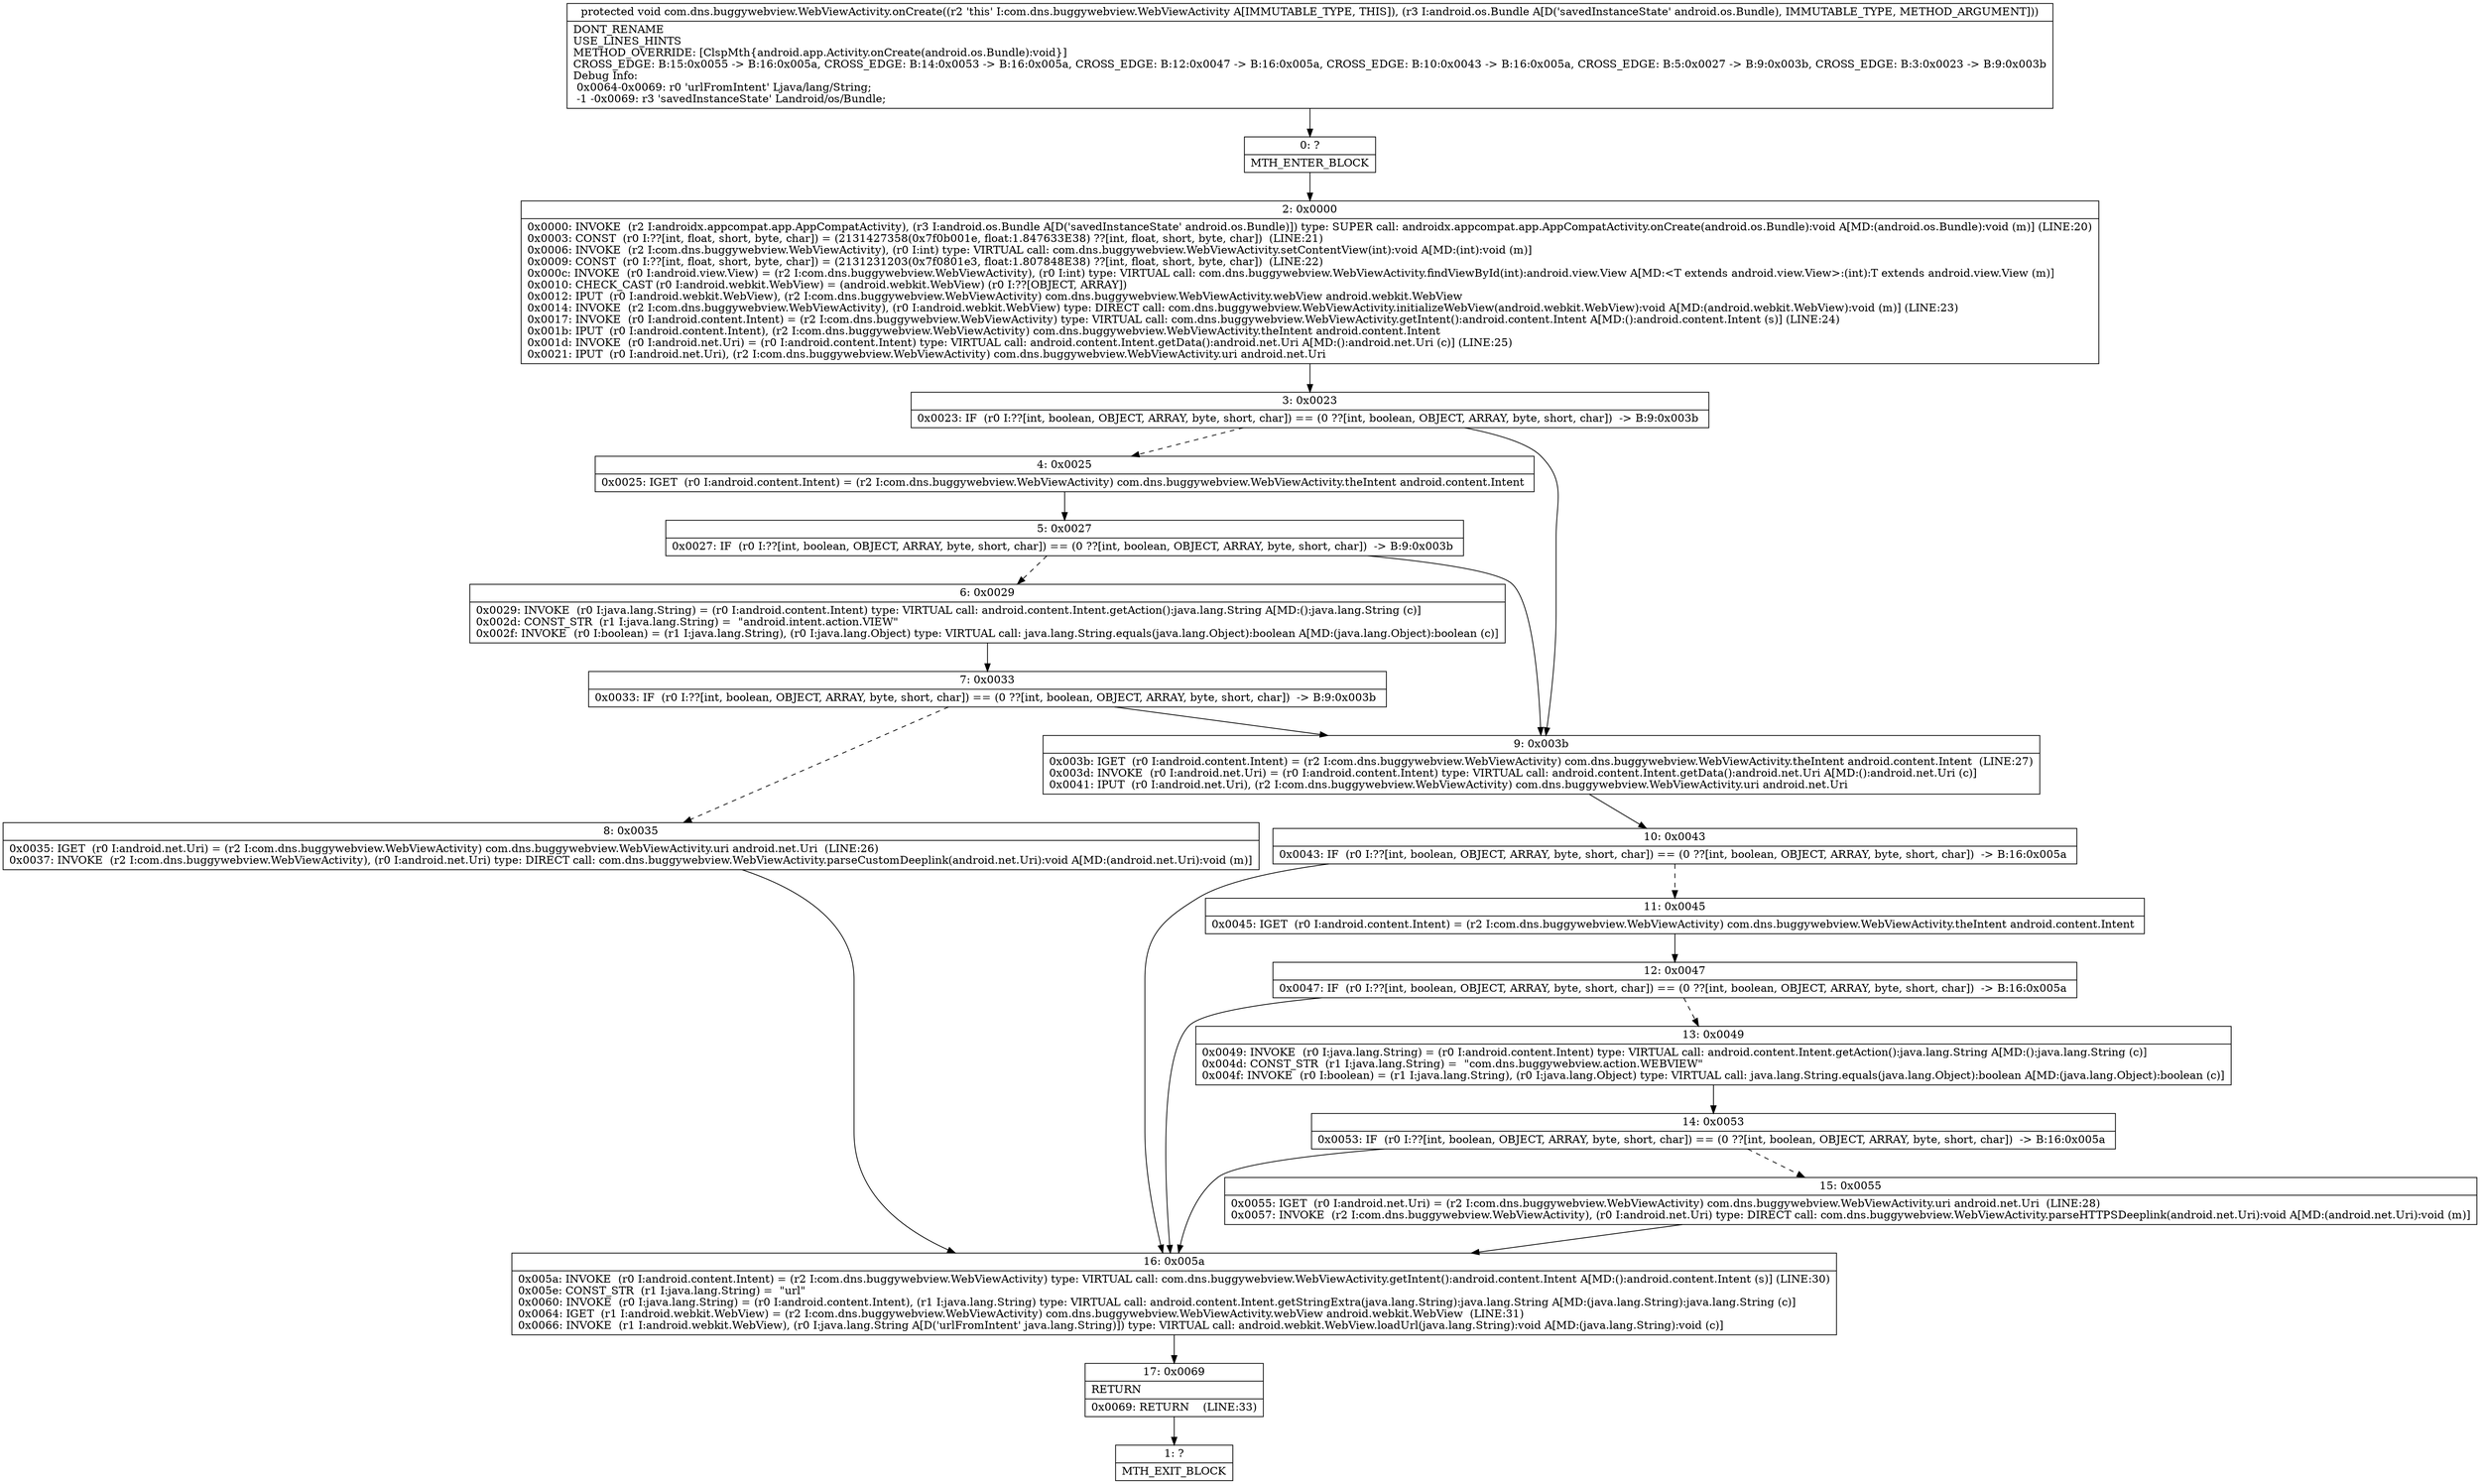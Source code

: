 digraph "CFG forcom.dns.buggywebview.WebViewActivity.onCreate(Landroid\/os\/Bundle;)V" {
Node_0 [shape=record,label="{0\:\ ?|MTH_ENTER_BLOCK\l}"];
Node_2 [shape=record,label="{2\:\ 0x0000|0x0000: INVOKE  (r2 I:androidx.appcompat.app.AppCompatActivity), (r3 I:android.os.Bundle A[D('savedInstanceState' android.os.Bundle)]) type: SUPER call: androidx.appcompat.app.AppCompatActivity.onCreate(android.os.Bundle):void A[MD:(android.os.Bundle):void (m)] (LINE:20)\l0x0003: CONST  (r0 I:??[int, float, short, byte, char]) = (2131427358(0x7f0b001e, float:1.847633E38) ??[int, float, short, byte, char])  (LINE:21)\l0x0006: INVOKE  (r2 I:com.dns.buggywebview.WebViewActivity), (r0 I:int) type: VIRTUAL call: com.dns.buggywebview.WebViewActivity.setContentView(int):void A[MD:(int):void (m)]\l0x0009: CONST  (r0 I:??[int, float, short, byte, char]) = (2131231203(0x7f0801e3, float:1.807848E38) ??[int, float, short, byte, char])  (LINE:22)\l0x000c: INVOKE  (r0 I:android.view.View) = (r2 I:com.dns.buggywebview.WebViewActivity), (r0 I:int) type: VIRTUAL call: com.dns.buggywebview.WebViewActivity.findViewById(int):android.view.View A[MD:\<T extends android.view.View\>:(int):T extends android.view.View (m)]\l0x0010: CHECK_CAST (r0 I:android.webkit.WebView) = (android.webkit.WebView) (r0 I:??[OBJECT, ARRAY]) \l0x0012: IPUT  (r0 I:android.webkit.WebView), (r2 I:com.dns.buggywebview.WebViewActivity) com.dns.buggywebview.WebViewActivity.webView android.webkit.WebView \l0x0014: INVOKE  (r2 I:com.dns.buggywebview.WebViewActivity), (r0 I:android.webkit.WebView) type: DIRECT call: com.dns.buggywebview.WebViewActivity.initializeWebView(android.webkit.WebView):void A[MD:(android.webkit.WebView):void (m)] (LINE:23)\l0x0017: INVOKE  (r0 I:android.content.Intent) = (r2 I:com.dns.buggywebview.WebViewActivity) type: VIRTUAL call: com.dns.buggywebview.WebViewActivity.getIntent():android.content.Intent A[MD:():android.content.Intent (s)] (LINE:24)\l0x001b: IPUT  (r0 I:android.content.Intent), (r2 I:com.dns.buggywebview.WebViewActivity) com.dns.buggywebview.WebViewActivity.theIntent android.content.Intent \l0x001d: INVOKE  (r0 I:android.net.Uri) = (r0 I:android.content.Intent) type: VIRTUAL call: android.content.Intent.getData():android.net.Uri A[MD:():android.net.Uri (c)] (LINE:25)\l0x0021: IPUT  (r0 I:android.net.Uri), (r2 I:com.dns.buggywebview.WebViewActivity) com.dns.buggywebview.WebViewActivity.uri android.net.Uri \l}"];
Node_3 [shape=record,label="{3\:\ 0x0023|0x0023: IF  (r0 I:??[int, boolean, OBJECT, ARRAY, byte, short, char]) == (0 ??[int, boolean, OBJECT, ARRAY, byte, short, char])  \-\> B:9:0x003b \l}"];
Node_4 [shape=record,label="{4\:\ 0x0025|0x0025: IGET  (r0 I:android.content.Intent) = (r2 I:com.dns.buggywebview.WebViewActivity) com.dns.buggywebview.WebViewActivity.theIntent android.content.Intent \l}"];
Node_5 [shape=record,label="{5\:\ 0x0027|0x0027: IF  (r0 I:??[int, boolean, OBJECT, ARRAY, byte, short, char]) == (0 ??[int, boolean, OBJECT, ARRAY, byte, short, char])  \-\> B:9:0x003b \l}"];
Node_6 [shape=record,label="{6\:\ 0x0029|0x0029: INVOKE  (r0 I:java.lang.String) = (r0 I:android.content.Intent) type: VIRTUAL call: android.content.Intent.getAction():java.lang.String A[MD:():java.lang.String (c)]\l0x002d: CONST_STR  (r1 I:java.lang.String) =  \"android.intent.action.VIEW\" \l0x002f: INVOKE  (r0 I:boolean) = (r1 I:java.lang.String), (r0 I:java.lang.Object) type: VIRTUAL call: java.lang.String.equals(java.lang.Object):boolean A[MD:(java.lang.Object):boolean (c)]\l}"];
Node_7 [shape=record,label="{7\:\ 0x0033|0x0033: IF  (r0 I:??[int, boolean, OBJECT, ARRAY, byte, short, char]) == (0 ??[int, boolean, OBJECT, ARRAY, byte, short, char])  \-\> B:9:0x003b \l}"];
Node_8 [shape=record,label="{8\:\ 0x0035|0x0035: IGET  (r0 I:android.net.Uri) = (r2 I:com.dns.buggywebview.WebViewActivity) com.dns.buggywebview.WebViewActivity.uri android.net.Uri  (LINE:26)\l0x0037: INVOKE  (r2 I:com.dns.buggywebview.WebViewActivity), (r0 I:android.net.Uri) type: DIRECT call: com.dns.buggywebview.WebViewActivity.parseCustomDeeplink(android.net.Uri):void A[MD:(android.net.Uri):void (m)]\l}"];
Node_16 [shape=record,label="{16\:\ 0x005a|0x005a: INVOKE  (r0 I:android.content.Intent) = (r2 I:com.dns.buggywebview.WebViewActivity) type: VIRTUAL call: com.dns.buggywebview.WebViewActivity.getIntent():android.content.Intent A[MD:():android.content.Intent (s)] (LINE:30)\l0x005e: CONST_STR  (r1 I:java.lang.String) =  \"url\" \l0x0060: INVOKE  (r0 I:java.lang.String) = (r0 I:android.content.Intent), (r1 I:java.lang.String) type: VIRTUAL call: android.content.Intent.getStringExtra(java.lang.String):java.lang.String A[MD:(java.lang.String):java.lang.String (c)]\l0x0064: IGET  (r1 I:android.webkit.WebView) = (r2 I:com.dns.buggywebview.WebViewActivity) com.dns.buggywebview.WebViewActivity.webView android.webkit.WebView  (LINE:31)\l0x0066: INVOKE  (r1 I:android.webkit.WebView), (r0 I:java.lang.String A[D('urlFromIntent' java.lang.String)]) type: VIRTUAL call: android.webkit.WebView.loadUrl(java.lang.String):void A[MD:(java.lang.String):void (c)]\l}"];
Node_17 [shape=record,label="{17\:\ 0x0069|RETURN\l|0x0069: RETURN    (LINE:33)\l}"];
Node_1 [shape=record,label="{1\:\ ?|MTH_EXIT_BLOCK\l}"];
Node_9 [shape=record,label="{9\:\ 0x003b|0x003b: IGET  (r0 I:android.content.Intent) = (r2 I:com.dns.buggywebview.WebViewActivity) com.dns.buggywebview.WebViewActivity.theIntent android.content.Intent  (LINE:27)\l0x003d: INVOKE  (r0 I:android.net.Uri) = (r0 I:android.content.Intent) type: VIRTUAL call: android.content.Intent.getData():android.net.Uri A[MD:():android.net.Uri (c)]\l0x0041: IPUT  (r0 I:android.net.Uri), (r2 I:com.dns.buggywebview.WebViewActivity) com.dns.buggywebview.WebViewActivity.uri android.net.Uri \l}"];
Node_10 [shape=record,label="{10\:\ 0x0043|0x0043: IF  (r0 I:??[int, boolean, OBJECT, ARRAY, byte, short, char]) == (0 ??[int, boolean, OBJECT, ARRAY, byte, short, char])  \-\> B:16:0x005a \l}"];
Node_11 [shape=record,label="{11\:\ 0x0045|0x0045: IGET  (r0 I:android.content.Intent) = (r2 I:com.dns.buggywebview.WebViewActivity) com.dns.buggywebview.WebViewActivity.theIntent android.content.Intent \l}"];
Node_12 [shape=record,label="{12\:\ 0x0047|0x0047: IF  (r0 I:??[int, boolean, OBJECT, ARRAY, byte, short, char]) == (0 ??[int, boolean, OBJECT, ARRAY, byte, short, char])  \-\> B:16:0x005a \l}"];
Node_13 [shape=record,label="{13\:\ 0x0049|0x0049: INVOKE  (r0 I:java.lang.String) = (r0 I:android.content.Intent) type: VIRTUAL call: android.content.Intent.getAction():java.lang.String A[MD:():java.lang.String (c)]\l0x004d: CONST_STR  (r1 I:java.lang.String) =  \"com.dns.buggywebview.action.WEBVIEW\" \l0x004f: INVOKE  (r0 I:boolean) = (r1 I:java.lang.String), (r0 I:java.lang.Object) type: VIRTUAL call: java.lang.String.equals(java.lang.Object):boolean A[MD:(java.lang.Object):boolean (c)]\l}"];
Node_14 [shape=record,label="{14\:\ 0x0053|0x0053: IF  (r0 I:??[int, boolean, OBJECT, ARRAY, byte, short, char]) == (0 ??[int, boolean, OBJECT, ARRAY, byte, short, char])  \-\> B:16:0x005a \l}"];
Node_15 [shape=record,label="{15\:\ 0x0055|0x0055: IGET  (r0 I:android.net.Uri) = (r2 I:com.dns.buggywebview.WebViewActivity) com.dns.buggywebview.WebViewActivity.uri android.net.Uri  (LINE:28)\l0x0057: INVOKE  (r2 I:com.dns.buggywebview.WebViewActivity), (r0 I:android.net.Uri) type: DIRECT call: com.dns.buggywebview.WebViewActivity.parseHTTPSDeeplink(android.net.Uri):void A[MD:(android.net.Uri):void (m)]\l}"];
MethodNode[shape=record,label="{protected void com.dns.buggywebview.WebViewActivity.onCreate((r2 'this' I:com.dns.buggywebview.WebViewActivity A[IMMUTABLE_TYPE, THIS]), (r3 I:android.os.Bundle A[D('savedInstanceState' android.os.Bundle), IMMUTABLE_TYPE, METHOD_ARGUMENT]))  | DONT_RENAME\lUSE_LINES_HINTS\lMETHOD_OVERRIDE: [ClspMth\{android.app.Activity.onCreate(android.os.Bundle):void\}]\lCROSS_EDGE: B:15:0x0055 \-\> B:16:0x005a, CROSS_EDGE: B:14:0x0053 \-\> B:16:0x005a, CROSS_EDGE: B:12:0x0047 \-\> B:16:0x005a, CROSS_EDGE: B:10:0x0043 \-\> B:16:0x005a, CROSS_EDGE: B:5:0x0027 \-\> B:9:0x003b, CROSS_EDGE: B:3:0x0023 \-\> B:9:0x003b\lDebug Info:\l  0x0064\-0x0069: r0 'urlFromIntent' Ljava\/lang\/String;\l  \-1 \-0x0069: r3 'savedInstanceState' Landroid\/os\/Bundle;\l}"];
MethodNode -> Node_0;Node_0 -> Node_2;
Node_2 -> Node_3;
Node_3 -> Node_4[style=dashed];
Node_3 -> Node_9;
Node_4 -> Node_5;
Node_5 -> Node_6[style=dashed];
Node_5 -> Node_9;
Node_6 -> Node_7;
Node_7 -> Node_8[style=dashed];
Node_7 -> Node_9;
Node_8 -> Node_16;
Node_16 -> Node_17;
Node_17 -> Node_1;
Node_9 -> Node_10;
Node_10 -> Node_11[style=dashed];
Node_10 -> Node_16;
Node_11 -> Node_12;
Node_12 -> Node_13[style=dashed];
Node_12 -> Node_16;
Node_13 -> Node_14;
Node_14 -> Node_15[style=dashed];
Node_14 -> Node_16;
Node_15 -> Node_16;
}

